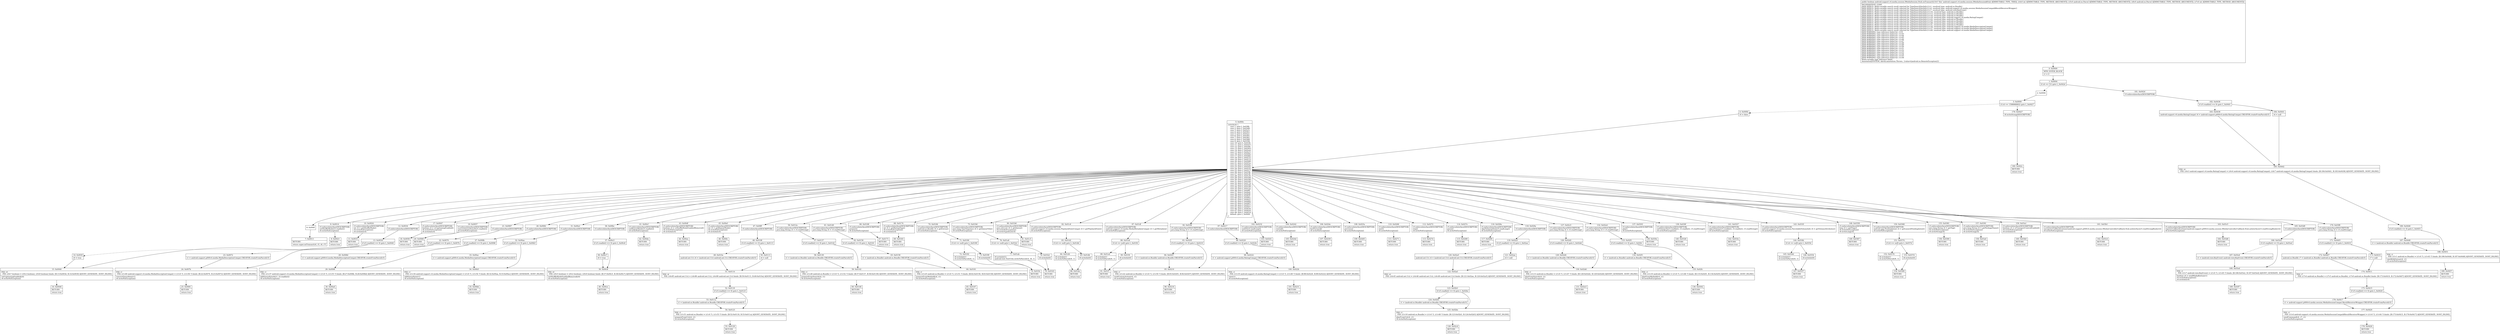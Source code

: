 digraph "CFG forandroid.support.v4.media.session.IMediaSession.Stub.onTransact(ILandroid\/os\/Parcel;Landroid\/os\/Parcel;I)Z" {
Node_0 [shape=record,label="{0\:\ 0x0000|MTH_ENTER_BLOCK\l|r1 = 0\l}"];
Node_1 [shape=record,label="{1\:\ 0x0004|if (r4 == 51) goto L_0x042d\l}"];
Node_2 [shape=record,label="{2\:\ 0x0006}"];
Node_3 [shape=record,label="{3\:\ 0x0009|if (r4 == 1598968902) goto L_0x0427\l}"];
Node_4 [shape=record,label="{4\:\ 0x000b|r0 = false\l}"];
Node_5 [shape=record,label="{5\:\ 0x000c|switch(r4) \{\l    case 1: goto L_0x03f8;\l    case 2: goto L_0x03d9;\l    case 3: goto L_0x03c5;\l    case 4: goto L_0x03b1;\l    case 5: goto L_0x03a1;\l    case 6: goto L_0x0391;\l    case 7: goto L_0x0381;\l    case 8: goto L_0x0368;\l    case 9: goto L_0x0358;\l    case 10: goto L_0x033f;\l    case 11: goto L_0x0327;\l    case 12: goto L_0x030f;\l    case 13: goto L_0x0303;\l    case 14: goto L_0x02e4;\l    case 15: goto L_0x02c5;\l    case 16: goto L_0x029a;\l    case 17: goto L_0x028a;\l    case 18: goto L_0x027e;\l    case 19: goto L_0x0272;\l    case 20: goto L_0x0266;\l    case 21: goto L_0x025a;\l    case 22: goto L_0x024e;\l    case 23: goto L_0x0242;\l    case 24: goto L_0x0232;\l    case 25: goto L_0x0217;\l    case 26: goto L_0x01f8;\l    case 27: goto L_0x01df;\l    case 28: goto L_0x01c6;\l    case 29: goto L_0x01b6;\l    case 30: goto L_0x019d;\l    case 31: goto L_0x0184;\l    case 32: goto L_0x0174;\l    case 33: goto L_0x0168;\l    case 34: goto L_0x0149;\l    case 35: goto L_0x012a;\l    case 36: goto L_0x00ff;\l    case 37: goto L_0x00ef;\l    case 38: goto L_0x00df;\l    case 39: goto L_0x00cf;\l    case 40: goto L_0x00bc;\l    case 41: goto L_0x00a1;\l    case 42: goto L_0x0082;\l    case 43: goto L_0x0067;\l    case 44: goto L_0x0057;\l    case 45: goto L_0x0047;\l    case 46: goto L_0x0034;\l    case 47: goto L_0x0024;\l    case 48: goto L_0x0014;\l    default: goto L_0x000f;\l\}\l}"];
Node_6 [shape=record,label="{6\:\ 0x000f}"];
Node_7 [shape=record,label="{7\:\ 0x0013|RETURN\l|return super.onTransact(r4, r5, r6, r7)\l}"];
Node_8 [shape=record,label="{8\:\ 0x0014|r5.enforceInterface(DESCRIPTOR)\lsetShuffleMode(r5.readInt())\lr6.writeNoException()\l}"];
Node_9 [shape=record,label="{9\:\ 0x0023|RETURN\l|return true\l}"];
Node_10 [shape=record,label="{10\:\ 0x0024|r5.enforceInterface(DESCRIPTOR)\lint r4 = getShuffleMode()\lr6.writeNoException()\lr6.writeInt(r4)\l}"];
Node_11 [shape=record,label="{11\:\ 0x0033|RETURN\l|return true\l}"];
Node_12 [shape=record,label="{12\:\ 0x0034|r5.enforceInterface(DESCRIPTOR)\l}"];
Node_13 [shape=record,label="{13\:\ 0x003d|if (r5.readInt() == 0) goto L_0x0040\l}"];
Node_14 [shape=record,label="{14\:\ 0x003f|r0 = true\l}"];
Node_15 [shape=record,label="{15\:\ 0x0040|PHI: r0 \l  PHI: (r0v7 boolean) = (r0v2 boolean), (r0v8 boolean) binds: [B:13:0x003d, B:14:0x003f] A[DONT_GENERATE, DONT_INLINE]\l|setCaptioningEnabled(r0)\lr6.writeNoException()\l}"];
Node_16 [shape=record,label="{16\:\ 0x0046|RETURN\l|return true\l}"];
Node_17 [shape=record,label="{17\:\ 0x0047|r5.enforceInterface(DESCRIPTOR)\lboolean r4 = isCaptioningEnabled()\lr6.writeNoException()\lr6.writeInt(r4)\l}"];
Node_18 [shape=record,label="{18\:\ 0x0056|RETURN\l|return true\l}"];
Node_19 [shape=record,label="{19\:\ 0x0057|r5.enforceInterface(DESCRIPTOR)\lremoveQueueItemAt(r5.readInt())\lr6.writeNoException()\l}"];
Node_20 [shape=record,label="{20\:\ 0x0066|RETURN\l|return true\l}"];
Node_21 [shape=record,label="{21\:\ 0x0067|r5.enforceInterface(DESCRIPTOR)\l}"];
Node_22 [shape=record,label="{22\:\ 0x0070|if (r5.readInt() == 0) goto L_0x007b\l}"];
Node_23 [shape=record,label="{23\:\ 0x0072|r1 = android.support.p000v4.media.MediaDescriptionCompat.CREATOR.createFromParcel(r5)\l}"];
Node_24 [shape=record,label="{24\:\ 0x007b|PHI: r1 \l  PHI: (r1v40 android.support.v4.media.MediaDescriptionCompat) = (r1v0 ?), (r1v56 ?) binds: [B:22:0x0070, B:23:0x0072] A[DONT_GENERATE, DONT_INLINE]\l|removeQueueItem(r1)\lr6.writeNoException()\l}"];
Node_25 [shape=record,label="{25\:\ 0x0081|RETURN\l|return true\l}"];
Node_26 [shape=record,label="{26\:\ 0x0082|r5.enforceInterface(DESCRIPTOR)\l}"];
Node_27 [shape=record,label="{27\:\ 0x008b|if (r5.readInt() == 0) goto L_0x0096\l}"];
Node_28 [shape=record,label="{28\:\ 0x008d|r1 = android.support.p000v4.media.MediaDescriptionCompat.CREATOR.createFromParcel(r5)\l}"];
Node_29 [shape=record,label="{29\:\ 0x0096|PHI: r1 \l  PHI: (r1v37 android.support.v4.media.MediaDescriptionCompat) = (r1v0 ?), (r1v55 ?) binds: [B:27:0x008b, B:28:0x008d] A[DONT_GENERATE, DONT_INLINE]\l|addQueueItemAt(r1, r5.readInt())\lr6.writeNoException()\l}"];
Node_30 [shape=record,label="{30\:\ 0x00a0|RETURN\l|return true\l}"];
Node_31 [shape=record,label="{31\:\ 0x00a1|r5.enforceInterface(DESCRIPTOR)\l}"];
Node_32 [shape=record,label="{32\:\ 0x00aa|if (r5.readInt() == 0) goto L_0x00b5\l}"];
Node_33 [shape=record,label="{33\:\ 0x00ac|r1 = android.support.p000v4.media.MediaDescriptionCompat.CREATOR.createFromParcel(r5)\l}"];
Node_34 [shape=record,label="{34\:\ 0x00b5|PHI: r1 \l  PHI: (r1v34 android.support.v4.media.MediaDescriptionCompat) = (r1v0 ?), (r1v54 ?) binds: [B:32:0x00aa, B:33:0x00ac] A[DONT_GENERATE, DONT_INLINE]\l|addQueueItem(r1)\lr6.writeNoException()\l}"];
Node_35 [shape=record,label="{35\:\ 0x00bb|RETURN\l|return true\l}"];
Node_36 [shape=record,label="{36\:\ 0x00bc|r5.enforceInterface(DESCRIPTOR)\l}"];
Node_37 [shape=record,label="{37\:\ 0x00c5|if (r5.readInt() == 0) goto L_0x00c8\l}"];
Node_38 [shape=record,label="{38\:\ 0x00c7|r0 = true\l}"];
Node_39 [shape=record,label="{39\:\ 0x00c8|PHI: r0 \l  PHI: (r0v5 boolean) = (r0v2 boolean), (r0v6 boolean) binds: [B:37:0x00c5, B:38:0x00c7] A[DONT_GENERATE, DONT_INLINE]\l|setShuffleModeEnabledRemoved(r0)\lr6.writeNoException()\l}"];
Node_40 [shape=record,label="{40\:\ 0x00ce|RETURN\l|return true\l}"];
Node_41 [shape=record,label="{41\:\ 0x00cf|r5.enforceInterface(DESCRIPTOR)\lsetRepeatMode(r5.readInt())\lr6.writeNoException()\l}"];
Node_42 [shape=record,label="{42\:\ 0x00de|RETURN\l|return true\l}"];
Node_43 [shape=record,label="{43\:\ 0x00df|r5.enforceInterface(DESCRIPTOR)\lboolean r4 = isShuffleModeEnabledRemoved()\lr6.writeNoException()\lr6.writeInt(r4)\l}"];
Node_44 [shape=record,label="{44\:\ 0x00ee|RETURN\l|return true\l}"];
Node_45 [shape=record,label="{45\:\ 0x00ef|r5.enforceInterface(DESCRIPTOR)\lint r4 = getRepeatMode()\lr6.writeNoException()\lr6.writeInt(r4)\l}"];
Node_46 [shape=record,label="{46\:\ 0x00fe|RETURN\l|return true\l}"];
Node_47 [shape=record,label="{47\:\ 0x00ff|r5.enforceInterface(DESCRIPTOR)\l}"];
Node_48 [shape=record,label="{48\:\ 0x0108|if (r5.readInt() == 0) goto L_0x0113\l}"];
Node_49 [shape=record,label="{49\:\ 0x010a|android.net.Uri r4 = (android.net.Uri) android.net.Uri.CREATOR.createFromParcel(r5)\l}"];
Node_50 [shape=record,label="{50\:\ 0x0113|r4 = null\l}"];
Node_51 [shape=record,label="{51\:\ 0x0114|PHI: r4 \l  PHI: (r4v85 android.net.Uri) = (r4v86 android.net.Uri), (r4v89 android.net.Uri) binds: [B:50:0x0113, B:49:0x010a] A[DONT_GENERATE, DONT_INLINE]\l}"];
Node_52 [shape=record,label="{52\:\ 0x0118|if (r5.readInt() == 0) goto L_0x0123\l}"];
Node_53 [shape=record,label="{53\:\ 0x011a|r1 = (android.os.Bundle) android.os.Bundle.CREATOR.createFromParcel(r5)\l}"];
Node_54 [shape=record,label="{54\:\ 0x0123|PHI: r1 \l  PHI: (r1v31 android.os.Bundle) = (r1v0 ?), (r1v53 ?) binds: [B:52:0x0118, B:53:0x011a] A[DONT_GENERATE, DONT_INLINE]\l|prepareFromUri(r4, r1)\lr6.writeNoException()\l}"];
Node_55 [shape=record,label="{55\:\ 0x0129|RETURN\l|return true\l}"];
Node_56 [shape=record,label="{56\:\ 0x012a|r5.enforceInterface(DESCRIPTOR)\ljava.lang.String r4 = r5.readString()\l}"];
Node_57 [shape=record,label="{57\:\ 0x0137|if (r5.readInt() == 0) goto L_0x0142\l}"];
Node_58 [shape=record,label="{58\:\ 0x0139|r1 = (android.os.Bundle) android.os.Bundle.CREATOR.createFromParcel(r5)\l}"];
Node_59 [shape=record,label="{59\:\ 0x0142|PHI: r1 \l  PHI: (r1v28 android.os.Bundle) = (r1v0 ?), (r1v52 ?) binds: [B:57:0x0137, B:58:0x0139] A[DONT_GENERATE, DONT_INLINE]\l|prepareFromSearch(r4, r1)\lr6.writeNoException()\l}"];
Node_60 [shape=record,label="{60\:\ 0x0148|RETURN\l|return true\l}"];
Node_61 [shape=record,label="{61\:\ 0x0149|r5.enforceInterface(DESCRIPTOR)\ljava.lang.String r4 = r5.readString()\l}"];
Node_62 [shape=record,label="{62\:\ 0x0156|if (r5.readInt() == 0) goto L_0x0161\l}"];
Node_63 [shape=record,label="{63\:\ 0x0158|r1 = (android.os.Bundle) android.os.Bundle.CREATOR.createFromParcel(r5)\l}"];
Node_64 [shape=record,label="{64\:\ 0x0161|PHI: r1 \l  PHI: (r1v25 android.os.Bundle) = (r1v0 ?), (r1v51 ?) binds: [B:62:0x0156, B:63:0x0158] A[DONT_GENERATE, DONT_INLINE]\l|prepareFromMediaId(r4, r1)\lr6.writeNoException()\l}"];
Node_65 [shape=record,label="{65\:\ 0x0167|RETURN\l|return true\l}"];
Node_66 [shape=record,label="{66\:\ 0x0168|r5.enforceInterface(DESCRIPTOR)\lprepare()\lr6.writeNoException()\l}"];
Node_67 [shape=record,label="{67\:\ 0x0173|RETURN\l|return true\l}"];
Node_68 [shape=record,label="{68\:\ 0x0174|r5.enforceInterface(DESCRIPTOR)\lint r4 = getRatingType()\lr6.writeNoException()\lr6.writeInt(r4)\l}"];
Node_69 [shape=record,label="{69\:\ 0x0183|RETURN\l|return true\l}"];
Node_70 [shape=record,label="{70\:\ 0x0184|r5.enforceInterface(DESCRIPTOR)\landroid.os.Bundle r4 = getExtras()\lr6.writeNoException()\l}"];
Node_71 [shape=record,label="{71\:\ 0x0190|if (r4 == null) goto L_0x0199\l}"];
Node_72 [shape=record,label="{72\:\ 0x0192|r6.writeInt(1)\lr4.writeToParcel(r6, 1)\l}"];
Node_73 [shape=record,label="{73\:\ 0x0199|r6.writeInt(0)\l}"];
Node_74 [shape=record,label="{74\:\ 0x019c|RETURN\l|return true\l}"];
Node_75 [shape=record,label="{75\:\ 0x019d|r5.enforceInterface(DESCRIPTOR)\ljava.lang.CharSequence r4 = getQueueTitle()\lr6.writeNoException()\l}"];
Node_76 [shape=record,label="{76\:\ 0x01a9|if (r4 == null) goto L_0x01b2\l}"];
Node_77 [shape=record,label="{77\:\ 0x01ab|r6.writeInt(1)\landroid.text.TextUtils.writeToParcel(r4, r6, 1)\l}"];
Node_78 [shape=record,label="{78\:\ 0x01b2|r6.writeInt(0)\l}"];
Node_79 [shape=record,label="{79\:\ 0x01b5|RETURN\l|return true\l}"];
Node_80 [shape=record,label="{80\:\ 0x01b6|r5.enforceInterface(DESCRIPTOR)\ljava.util.List r4 = getQueue()\lr6.writeNoException()\lr6.writeTypedList(r4)\l}"];
Node_81 [shape=record,label="{81\:\ 0x01c5|RETURN\l|return true\l}"];
Node_82 [shape=record,label="{82\:\ 0x01c6|r5.enforceInterface(DESCRIPTOR)\landroid.support.v4.media.session.PlaybackStateCompat r4 = getPlaybackState()\lr6.writeNoException()\l}"];
Node_83 [shape=record,label="{83\:\ 0x01d2|if (r4 == null) goto L_0x01db\l}"];
Node_84 [shape=record,label="{84\:\ 0x01d4|r6.writeInt(1)\lr4.writeToParcel(r6, 1)\l}"];
Node_85 [shape=record,label="{85\:\ 0x01db|r6.writeInt(0)\l}"];
Node_86 [shape=record,label="{86\:\ 0x01de|RETURN\l|return true\l}"];
Node_87 [shape=record,label="{87\:\ 0x01df|r5.enforceInterface(DESCRIPTOR)\landroid.support.v4.media.MediaMetadataCompat r4 = getMetadata()\lr6.writeNoException()\l}"];
Node_88 [shape=record,label="{88\:\ 0x01eb|if (r4 == null) goto L_0x01f4\l}"];
Node_89 [shape=record,label="{89\:\ 0x01ed|r6.writeInt(1)\lr4.writeToParcel(r6, 1)\l}"];
Node_90 [shape=record,label="{90\:\ 0x01f4|r6.writeInt(0)\l}"];
Node_91 [shape=record,label="{91\:\ 0x01f7|RETURN\l|return true\l}"];
Node_92 [shape=record,label="{92\:\ 0x01f8|r5.enforceInterface(DESCRIPTOR)\ljava.lang.String r4 = r5.readString()\l}"];
Node_93 [shape=record,label="{93\:\ 0x0205|if (r5.readInt() == 0) goto L_0x0210\l}"];
Node_94 [shape=record,label="{94\:\ 0x0207|r1 = (android.os.Bundle) android.os.Bundle.CREATOR.createFromParcel(r5)\l}"];
Node_95 [shape=record,label="{95\:\ 0x0210|PHI: r1 \l  PHI: (r1v22 android.os.Bundle) = (r1v0 ?), (r1v50 ?) binds: [B:93:0x0205, B:94:0x0207] A[DONT_GENERATE, DONT_INLINE]\l|sendCustomAction(r4, r1)\lr6.writeNoException()\l}"];
Node_96 [shape=record,label="{96\:\ 0x0216|RETURN\l|return true\l}"];
Node_97 [shape=record,label="{97\:\ 0x0217|r5.enforceInterface(DESCRIPTOR)\l}"];
Node_98 [shape=record,label="{98\:\ 0x0220|if (r5.readInt() == 0) goto L_0x022b\l}"];
Node_99 [shape=record,label="{99\:\ 0x0222|r1 = android.support.p000v4.media.RatingCompat.CREATOR.createFromParcel(r5)\l}"];
Node_100 [shape=record,label="{100\:\ 0x022b|PHI: r1 \l  PHI: (r1v19 android.support.v4.media.RatingCompat) = (r1v0 ?), (r1v49 ?) binds: [B:98:0x0220, B:99:0x0222] A[DONT_GENERATE, DONT_INLINE]\l|rate(r1)\lr6.writeNoException()\l}"];
Node_101 [shape=record,label="{101\:\ 0x0231|RETURN\l|return true\l}"];
Node_102 [shape=record,label="{102\:\ 0x0232|r5.enforceInterface(DESCRIPTOR)\lseekTo(r5.readLong())\lr6.writeNoException()\l}"];
Node_103 [shape=record,label="{103\:\ 0x0241|RETURN\l|return true\l}"];
Node_104 [shape=record,label="{104\:\ 0x0242|r5.enforceInterface(DESCRIPTOR)\lrewind()\lr6.writeNoException()\l}"];
Node_105 [shape=record,label="{105\:\ 0x024d|RETURN\l|return true\l}"];
Node_106 [shape=record,label="{106\:\ 0x024e|r5.enforceInterface(DESCRIPTOR)\lfastForward()\lr6.writeNoException()\l}"];
Node_107 [shape=record,label="{107\:\ 0x0259|RETURN\l|return true\l}"];
Node_108 [shape=record,label="{108\:\ 0x025a|r5.enforceInterface(DESCRIPTOR)\lprevious()\lr6.writeNoException()\l}"];
Node_109 [shape=record,label="{109\:\ 0x0265|RETURN\l|return true\l}"];
Node_110 [shape=record,label="{110\:\ 0x0266|r5.enforceInterface(DESCRIPTOR)\lnext()\lr6.writeNoException()\l}"];
Node_111 [shape=record,label="{111\:\ 0x0271|RETURN\l|return true\l}"];
Node_112 [shape=record,label="{112\:\ 0x0272|r5.enforceInterface(DESCRIPTOR)\lstop()\lr6.writeNoException()\l}"];
Node_113 [shape=record,label="{113\:\ 0x027d|RETURN\l|return true\l}"];
Node_114 [shape=record,label="{114\:\ 0x027e|r5.enforceInterface(DESCRIPTOR)\lpause()\lr6.writeNoException()\l}"];
Node_115 [shape=record,label="{115\:\ 0x0289|RETURN\l|return true\l}"];
Node_116 [shape=record,label="{116\:\ 0x028a|r5.enforceInterface(DESCRIPTOR)\lskipToQueueItem(r5.readLong())\lr6.writeNoException()\l}"];
Node_117 [shape=record,label="{117\:\ 0x0299|RETURN\l|return true\l}"];
Node_118 [shape=record,label="{118\:\ 0x029a|r5.enforceInterface(DESCRIPTOR)\l}"];
Node_119 [shape=record,label="{119\:\ 0x02a3|if (r5.readInt() == 0) goto L_0x02ae\l}"];
Node_120 [shape=record,label="{120\:\ 0x02a5|android.net.Uri r4 = (android.net.Uri) android.net.Uri.CREATOR.createFromParcel(r5)\l}"];
Node_121 [shape=record,label="{121\:\ 0x02ae|r4 = null\l}"];
Node_122 [shape=record,label="{122\:\ 0x02af|PHI: r4 \l  PHI: (r4v45 android.net.Uri) = (r4v46 android.net.Uri), (r4v49 android.net.Uri) binds: [B:121:0x02ae, B:120:0x02a5] A[DONT_GENERATE, DONT_INLINE]\l}"];
Node_123 [shape=record,label="{123\:\ 0x02b3|if (r5.readInt() == 0) goto L_0x02be\l}"];
Node_124 [shape=record,label="{124\:\ 0x02b5|r1 = (android.os.Bundle) android.os.Bundle.CREATOR.createFromParcel(r5)\l}"];
Node_125 [shape=record,label="{125\:\ 0x02be|PHI: r1 \l  PHI: (r1v16 android.os.Bundle) = (r1v0 ?), (r1v48 ?) binds: [B:123:0x02b3, B:124:0x02b5] A[DONT_GENERATE, DONT_INLINE]\l|playFromUri(r4, r1)\lr6.writeNoException()\l}"];
Node_126 [shape=record,label="{126\:\ 0x02c4|RETURN\l|return true\l}"];
Node_127 [shape=record,label="{127\:\ 0x02c5|r5.enforceInterface(DESCRIPTOR)\ljava.lang.String r4 = r5.readString()\l}"];
Node_128 [shape=record,label="{128\:\ 0x02d2|if (r5.readInt() == 0) goto L_0x02dd\l}"];
Node_129 [shape=record,label="{129\:\ 0x02d4|r1 = (android.os.Bundle) android.os.Bundle.CREATOR.createFromParcel(r5)\l}"];
Node_130 [shape=record,label="{130\:\ 0x02dd|PHI: r1 \l  PHI: (r1v13 android.os.Bundle) = (r1v0 ?), (r1v47 ?) binds: [B:128:0x02d2, B:129:0x02d4] A[DONT_GENERATE, DONT_INLINE]\l|playFromSearch(r4, r1)\lr6.writeNoException()\l}"];
Node_131 [shape=record,label="{131\:\ 0x02e3|RETURN\l|return true\l}"];
Node_132 [shape=record,label="{132\:\ 0x02e4|r5.enforceInterface(DESCRIPTOR)\ljava.lang.String r4 = r5.readString()\l}"];
Node_133 [shape=record,label="{133\:\ 0x02f1|if (r5.readInt() == 0) goto L_0x02fc\l}"];
Node_134 [shape=record,label="{134\:\ 0x02f3|r1 = (android.os.Bundle) android.os.Bundle.CREATOR.createFromParcel(r5)\l}"];
Node_135 [shape=record,label="{135\:\ 0x02fc|PHI: r1 \l  PHI: (r1v10 android.os.Bundle) = (r1v0 ?), (r1v46 ?) binds: [B:133:0x02f1, B:134:0x02f3] A[DONT_GENERATE, DONT_INLINE]\l|playFromMediaId(r4, r1)\lr6.writeNoException()\l}"];
Node_136 [shape=record,label="{136\:\ 0x0302|RETURN\l|return true\l}"];
Node_137 [shape=record,label="{137\:\ 0x0303|r5.enforceInterface(DESCRIPTOR)\lplay()\lr6.writeNoException()\l}"];
Node_138 [shape=record,label="{138\:\ 0x030e|RETURN\l|return true\l}"];
Node_139 [shape=record,label="{139\:\ 0x030f|r5.enforceInterface(DESCRIPTOR)\lsetVolumeTo(r5.readInt(), r5.readInt(), r5.readString())\lr6.writeNoException()\l}"];
Node_140 [shape=record,label="{140\:\ 0x0326|RETURN\l|return true\l}"];
Node_141 [shape=record,label="{141\:\ 0x0327|r5.enforceInterface(DESCRIPTOR)\ladjustVolume(r5.readInt(), r5.readInt(), r5.readString())\lr6.writeNoException()\l}"];
Node_142 [shape=record,label="{142\:\ 0x033e|RETURN\l|return true\l}"];
Node_143 [shape=record,label="{143\:\ 0x033f|r5.enforceInterface(DESCRIPTOR)\landroid.support.v4.media.session.ParcelableVolumeInfo r4 = getVolumeAttributes()\lr6.writeNoException()\l}"];
Node_144 [shape=record,label="{144\:\ 0x034b|if (r4 == null) goto L_0x0354\l}"];
Node_145 [shape=record,label="{145\:\ 0x034d|r6.writeInt(1)\lr4.writeToParcel(r6, 1)\l}"];
Node_146 [shape=record,label="{146\:\ 0x0354|r6.writeInt(0)\l}"];
Node_147 [shape=record,label="{147\:\ 0x0357|RETURN\l|return true\l}"];
Node_148 [shape=record,label="{148\:\ 0x0358|r5.enforceInterface(DESCRIPTOR)\llong r4 = getFlags()\lr6.writeNoException()\lr6.writeLong(r4)\l}"];
Node_149 [shape=record,label="{149\:\ 0x0367|RETURN\l|return true\l}"];
Node_150 [shape=record,label="{150\:\ 0x0368|r5.enforceInterface(DESCRIPTOR)\landroid.app.PendingIntent r4 = getLaunchPendingIntent()\lr6.writeNoException()\l}"];
Node_151 [shape=record,label="{151\:\ 0x0374|if (r4 == null) goto L_0x037d\l}"];
Node_152 [shape=record,label="{152\:\ 0x0376|r6.writeInt(1)\lr4.writeToParcel(r6, 1)\l}"];
Node_153 [shape=record,label="{153\:\ 0x037d|r6.writeInt(0)\l}"];
Node_154 [shape=record,label="{154\:\ 0x0380|RETURN\l|return true\l}"];
Node_155 [shape=record,label="{155\:\ 0x0381|r5.enforceInterface(DESCRIPTOR)\ljava.lang.String r4 = getTag()\lr6.writeNoException()\lr6.writeString(r4)\l}"];
Node_156 [shape=record,label="{156\:\ 0x0390|RETURN\l|return true\l}"];
Node_157 [shape=record,label="{157\:\ 0x0391|r5.enforceInterface(DESCRIPTOR)\ljava.lang.String r4 = getPackageName()\lr6.writeNoException()\lr6.writeString(r4)\l}"];
Node_158 [shape=record,label="{158\:\ 0x03a0|RETURN\l|return true\l}"];
Node_159 [shape=record,label="{159\:\ 0x03a1|r5.enforceInterface(DESCRIPTOR)\lboolean r4 = isTransportControlEnabled()\lr6.writeNoException()\lr6.writeInt(r4)\l}"];
Node_160 [shape=record,label="{160\:\ 0x03b0|RETURN\l|return true\l}"];
Node_161 [shape=record,label="{161\:\ 0x03b1|r5.enforceInterface(DESCRIPTOR)\lunregisterCallbackListener(android.support.p000v4.media.session.IMediaControllerCallback.Stub.asInterface(r5.readStrongBinder()))\lr6.writeNoException()\l}"];
Node_162 [shape=record,label="{162\:\ 0x03c4|RETURN\l|return true\l}"];
Node_163 [shape=record,label="{163\:\ 0x03c5|r5.enforceInterface(DESCRIPTOR)\lregisterCallbackListener(android.support.p000v4.media.session.IMediaControllerCallback.Stub.asInterface(r5.readStrongBinder()))\lr6.writeNoException()\l}"];
Node_164 [shape=record,label="{164\:\ 0x03d8|RETURN\l|return true\l}"];
Node_165 [shape=record,label="{165\:\ 0x03d9|r5.enforceInterface(DESCRIPTOR)\l}"];
Node_166 [shape=record,label="{166\:\ 0x03e2|if (r5.readInt() == 0) goto L_0x03ed\l}"];
Node_167 [shape=record,label="{167\:\ 0x03e4|r1 = (android.view.KeyEvent) android.view.KeyEvent.CREATOR.createFromParcel(r5)\l}"];
Node_168 [shape=record,label="{168\:\ 0x03ed|PHI: r1 \l  PHI: (r1v7 android.view.KeyEvent) = (r1v0 ?), (r1v45 ?) binds: [B:166:0x03e2, B:167:0x03e4] A[DONT_GENERATE, DONT_INLINE]\l|boolean r4 = sendMediaButton(r1)\lr6.writeNoException()\lr6.writeInt(r4)\l}"];
Node_169 [shape=record,label="{169\:\ 0x03f7|RETURN\l|return true\l}"];
Node_170 [shape=record,label="{170\:\ 0x03f8|r5.enforceInterface(DESCRIPTOR)\ljava.lang.String r4 = r5.readString()\l}"];
Node_171 [shape=record,label="{171\:\ 0x0405|if (r5.readInt() == 0) goto L_0x0410\l}"];
Node_172 [shape=record,label="{172\:\ 0x0407|android.os.Bundle r7 = (android.os.Bundle) android.os.Bundle.CREATOR.createFromParcel(r5)\l}"];
Node_173 [shape=record,label="{173\:\ 0x0410|r7 = null\l}"];
Node_174 [shape=record,label="{174\:\ 0x0411|PHI: r7 \l  PHI: (r7v4 android.os.Bundle) = (r7v5 android.os.Bundle), (r7v8 android.os.Bundle) binds: [B:173:0x0410, B:172:0x0407] A[DONT_GENERATE, DONT_INLINE]\l}"];
Node_175 [shape=record,label="{175\:\ 0x0415|if (r5.readInt() == 0) goto L_0x0420\l}"];
Node_176 [shape=record,label="{176\:\ 0x0417|r1 = android.support.p000v4.media.session.MediaSessionCompat.ResultReceiverWrapper.CREATOR.createFromParcel(r5)\l}"];
Node_177 [shape=record,label="{177\:\ 0x0420|PHI: r1 \l  PHI: (r1v4 android.support.v4.media.session.MediaSessionCompat$ResultReceiverWrapper) = (r1v0 ?), (r1v44 ?) binds: [B:175:0x0415, B:176:0x0417] A[DONT_GENERATE, DONT_INLINE]\l|sendCommand(r4, r7, r1)\lr6.writeNoException()\l}"];
Node_178 [shape=record,label="{178\:\ 0x0426|RETURN\l|return true\l}"];
Node_179 [shape=record,label="{179\:\ 0x0427|r6.writeString(DESCRIPTOR)\l}"];
Node_180 [shape=record,label="{180\:\ 0x042c|RETURN\l|return true\l}"];
Node_181 [shape=record,label="{181\:\ 0x042d|r5.enforceInterface(DESCRIPTOR)\l}"];
Node_182 [shape=record,label="{182\:\ 0x0436|if (r5.readInt() == 0) goto L_0x0441\l}"];
Node_183 [shape=record,label="{183\:\ 0x0438|android.support.v4.media.RatingCompat r4 = android.support.p000v4.media.RatingCompat.CREATOR.createFromParcel(r5)\l}"];
Node_184 [shape=record,label="{184\:\ 0x0441|r4 = null\l}"];
Node_185 [shape=record,label="{185\:\ 0x0442|PHI: r4 \l  PHI: (r4v3 android.support.v4.media.RatingCompat) = (r4v4 android.support.v4.media.RatingCompat), (r4v7 android.support.v4.media.RatingCompat) binds: [B:184:0x0441, B:183:0x0438] A[DONT_GENERATE, DONT_INLINE]\l}"];
Node_186 [shape=record,label="{186\:\ 0x0446|if (r5.readInt() == 0) goto L_0x0451\l}"];
Node_187 [shape=record,label="{187\:\ 0x0448|r1 = (android.os.Bundle) android.os.Bundle.CREATOR.createFromParcel(r5)\l}"];
Node_188 [shape=record,label="{188\:\ 0x0451|PHI: r1 \l  PHI: (r1v1 android.os.Bundle) = (r1v0 ?), (r1v43 ?) binds: [B:186:0x0446, B:187:0x0448] A[DONT_GENERATE, DONT_INLINE]\l|rateWithExtras(r4, r1)\lr6.writeNoException()\l}"];
Node_189 [shape=record,label="{189\:\ 0x0457|RETURN\l|return true\l}"];
MethodNode[shape=record,label="{public boolean android.support.v4.media.session.IMediaSession.Stub.onTransact((r3v0 'this' android.support.v4.media.session.IMediaSession$Stub A[IMMUTABLE_TYPE, THIS]), (r4v0 int A[IMMUTABLE_TYPE, METHOD_ARGUMENT]), (r5v0 android.os.Parcel A[IMMUTABLE_TYPE, METHOD_ARGUMENT]), (r6v0 android.os.Parcel A[IMMUTABLE_TYPE, METHOD_ARGUMENT]), (r7v0 int A[IMMUTABLE_TYPE, METHOD_ARGUMENT]))  | INCONSISTENT_CODE\lJADX DEBUG: Multi\-variable search result rejected for TypeSearchVarInfo\{r1v1, resolved type: android.os.Bundle\}\lJADX DEBUG: Multi\-variable search result rejected for TypeSearchVarInfo\{r1v4, resolved type: android.support.v4.media.session.MediaSessionCompat$ResultReceiverWrapper\}\lJADX DEBUG: Multi\-variable search result rejected for TypeSearchVarInfo\{r1v7, resolved type: android.view.KeyEvent\}\lJADX DEBUG: Multi\-variable search result rejected for TypeSearchVarInfo\{r1v10, resolved type: android.os.Bundle\}\lJADX DEBUG: Multi\-variable search result rejected for TypeSearchVarInfo\{r1v13, resolved type: android.os.Bundle\}\lJADX DEBUG: Multi\-variable search result rejected for TypeSearchVarInfo\{r1v16, resolved type: android.os.Bundle\}\lJADX DEBUG: Multi\-variable search result rejected for TypeSearchVarInfo\{r1v19, resolved type: android.support.v4.media.RatingCompat\}\lJADX DEBUG: Multi\-variable search result rejected for TypeSearchVarInfo\{r1v22, resolved type: android.os.Bundle\}\lJADX DEBUG: Multi\-variable search result rejected for TypeSearchVarInfo\{r1v25, resolved type: android.os.Bundle\}\lJADX DEBUG: Multi\-variable search result rejected for TypeSearchVarInfo\{r1v28, resolved type: android.os.Bundle\}\lJADX DEBUG: Multi\-variable search result rejected for TypeSearchVarInfo\{r1v31, resolved type: android.os.Bundle\}\lJADX DEBUG: Multi\-variable search result rejected for TypeSearchVarInfo\{r1v34, resolved type: android.support.v4.media.MediaDescriptionCompat\}\lJADX DEBUG: Multi\-variable search result rejected for TypeSearchVarInfo\{r1v37, resolved type: android.support.v4.media.MediaDescriptionCompat\}\lJADX DEBUG: Multi\-variable search result rejected for TypeSearchVarInfo\{r1v40, resolved type: android.support.v4.media.MediaDescriptionCompat\}\lJADX WARNING: type inference failed for: r1v0\lJADX WARNING: type inference failed for: r1v43\lJADX WARNING: type inference failed for: r1v44\lJADX WARNING: type inference failed for: r1v45\lJADX WARNING: type inference failed for: r1v46\lJADX WARNING: type inference failed for: r1v47\lJADX WARNING: type inference failed for: r1v48\lJADX WARNING: type inference failed for: r1v49\lJADX WARNING: type inference failed for: r1v50\lJADX WARNING: type inference failed for: r1v51\lJADX WARNING: type inference failed for: r1v52\lJADX WARNING: type inference failed for: r1v53\lJADX WARNING: type inference failed for: r1v54\lJADX WARNING: type inference failed for: r1v55\lJADX WARNING: type inference failed for: r1v56\lMulti\-variable type inference failed\lAnnotation[SYSTEM, dalvik.annotation.Throws, \{value=[android.os.RemoteException]\}]\l}"];
MethodNode -> Node_0;
Node_0 -> Node_1;
Node_1 -> Node_2[style=dashed];
Node_1 -> Node_181;
Node_2 -> Node_3;
Node_3 -> Node_4[style=dashed];
Node_3 -> Node_179;
Node_4 -> Node_5;
Node_5 -> Node_6;
Node_5 -> Node_8;
Node_5 -> Node_10;
Node_5 -> Node_12;
Node_5 -> Node_17;
Node_5 -> Node_19;
Node_5 -> Node_21;
Node_5 -> Node_26;
Node_5 -> Node_31;
Node_5 -> Node_36;
Node_5 -> Node_41;
Node_5 -> Node_43;
Node_5 -> Node_45;
Node_5 -> Node_47;
Node_5 -> Node_56;
Node_5 -> Node_61;
Node_5 -> Node_66;
Node_5 -> Node_68;
Node_5 -> Node_70;
Node_5 -> Node_75;
Node_5 -> Node_80;
Node_5 -> Node_82;
Node_5 -> Node_87;
Node_5 -> Node_92;
Node_5 -> Node_97;
Node_5 -> Node_102;
Node_5 -> Node_104;
Node_5 -> Node_106;
Node_5 -> Node_108;
Node_5 -> Node_110;
Node_5 -> Node_112;
Node_5 -> Node_114;
Node_5 -> Node_116;
Node_5 -> Node_118;
Node_5 -> Node_127;
Node_5 -> Node_132;
Node_5 -> Node_137;
Node_5 -> Node_139;
Node_5 -> Node_141;
Node_5 -> Node_143;
Node_5 -> Node_148;
Node_5 -> Node_150;
Node_5 -> Node_155;
Node_5 -> Node_157;
Node_5 -> Node_159;
Node_5 -> Node_161;
Node_5 -> Node_163;
Node_5 -> Node_165;
Node_5 -> Node_170;
Node_6 -> Node_7;
Node_8 -> Node_9;
Node_10 -> Node_11;
Node_12 -> Node_13;
Node_13 -> Node_14[style=dashed];
Node_13 -> Node_15;
Node_14 -> Node_15;
Node_15 -> Node_16;
Node_17 -> Node_18;
Node_19 -> Node_20;
Node_21 -> Node_22;
Node_22 -> Node_23[style=dashed];
Node_22 -> Node_24;
Node_23 -> Node_24;
Node_24 -> Node_25;
Node_26 -> Node_27;
Node_27 -> Node_28[style=dashed];
Node_27 -> Node_29;
Node_28 -> Node_29;
Node_29 -> Node_30;
Node_31 -> Node_32;
Node_32 -> Node_33[style=dashed];
Node_32 -> Node_34;
Node_33 -> Node_34;
Node_34 -> Node_35;
Node_36 -> Node_37;
Node_37 -> Node_38[style=dashed];
Node_37 -> Node_39;
Node_38 -> Node_39;
Node_39 -> Node_40;
Node_41 -> Node_42;
Node_43 -> Node_44;
Node_45 -> Node_46;
Node_47 -> Node_48;
Node_48 -> Node_49[style=dashed];
Node_48 -> Node_50;
Node_49 -> Node_51;
Node_50 -> Node_51;
Node_51 -> Node_52;
Node_52 -> Node_53[style=dashed];
Node_52 -> Node_54;
Node_53 -> Node_54;
Node_54 -> Node_55;
Node_56 -> Node_57;
Node_57 -> Node_58[style=dashed];
Node_57 -> Node_59;
Node_58 -> Node_59;
Node_59 -> Node_60;
Node_61 -> Node_62;
Node_62 -> Node_63[style=dashed];
Node_62 -> Node_64;
Node_63 -> Node_64;
Node_64 -> Node_65;
Node_66 -> Node_67;
Node_68 -> Node_69;
Node_70 -> Node_71;
Node_71 -> Node_72[style=dashed];
Node_71 -> Node_73;
Node_72 -> Node_74;
Node_73 -> Node_74;
Node_75 -> Node_76;
Node_76 -> Node_77[style=dashed];
Node_76 -> Node_78;
Node_77 -> Node_79;
Node_78 -> Node_79;
Node_80 -> Node_81;
Node_82 -> Node_83;
Node_83 -> Node_84[style=dashed];
Node_83 -> Node_85;
Node_84 -> Node_86;
Node_85 -> Node_86;
Node_87 -> Node_88;
Node_88 -> Node_89[style=dashed];
Node_88 -> Node_90;
Node_89 -> Node_91;
Node_90 -> Node_91;
Node_92 -> Node_93;
Node_93 -> Node_94[style=dashed];
Node_93 -> Node_95;
Node_94 -> Node_95;
Node_95 -> Node_96;
Node_97 -> Node_98;
Node_98 -> Node_99[style=dashed];
Node_98 -> Node_100;
Node_99 -> Node_100;
Node_100 -> Node_101;
Node_102 -> Node_103;
Node_104 -> Node_105;
Node_106 -> Node_107;
Node_108 -> Node_109;
Node_110 -> Node_111;
Node_112 -> Node_113;
Node_114 -> Node_115;
Node_116 -> Node_117;
Node_118 -> Node_119;
Node_119 -> Node_120[style=dashed];
Node_119 -> Node_121;
Node_120 -> Node_122;
Node_121 -> Node_122;
Node_122 -> Node_123;
Node_123 -> Node_124[style=dashed];
Node_123 -> Node_125;
Node_124 -> Node_125;
Node_125 -> Node_126;
Node_127 -> Node_128;
Node_128 -> Node_129[style=dashed];
Node_128 -> Node_130;
Node_129 -> Node_130;
Node_130 -> Node_131;
Node_132 -> Node_133;
Node_133 -> Node_134[style=dashed];
Node_133 -> Node_135;
Node_134 -> Node_135;
Node_135 -> Node_136;
Node_137 -> Node_138;
Node_139 -> Node_140;
Node_141 -> Node_142;
Node_143 -> Node_144;
Node_144 -> Node_145[style=dashed];
Node_144 -> Node_146;
Node_145 -> Node_147;
Node_146 -> Node_147;
Node_148 -> Node_149;
Node_150 -> Node_151;
Node_151 -> Node_152[style=dashed];
Node_151 -> Node_153;
Node_152 -> Node_154;
Node_153 -> Node_154;
Node_155 -> Node_156;
Node_157 -> Node_158;
Node_159 -> Node_160;
Node_161 -> Node_162;
Node_163 -> Node_164;
Node_165 -> Node_166;
Node_166 -> Node_167[style=dashed];
Node_166 -> Node_168;
Node_167 -> Node_168;
Node_168 -> Node_169;
Node_170 -> Node_171;
Node_171 -> Node_172[style=dashed];
Node_171 -> Node_173;
Node_172 -> Node_174;
Node_173 -> Node_174;
Node_174 -> Node_175;
Node_175 -> Node_176[style=dashed];
Node_175 -> Node_177;
Node_176 -> Node_177;
Node_177 -> Node_178;
Node_179 -> Node_180;
Node_181 -> Node_182;
Node_182 -> Node_183[style=dashed];
Node_182 -> Node_184;
Node_183 -> Node_185;
Node_184 -> Node_185;
Node_185 -> Node_186;
Node_186 -> Node_187[style=dashed];
Node_186 -> Node_188;
Node_187 -> Node_188;
Node_188 -> Node_189;
}

